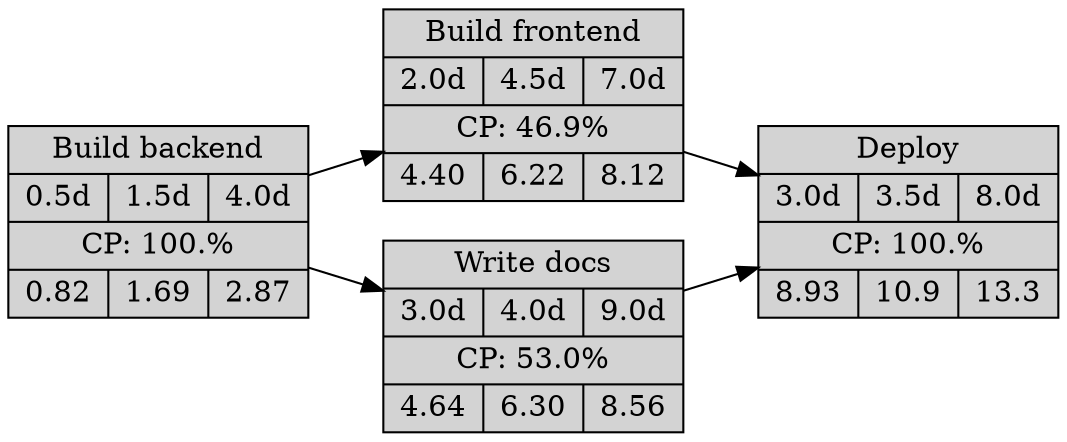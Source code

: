 digraph "" {
    graph [rankdir=LR];
    node [shape=record
         ,style=filled
         ,bgcolor=gray93
         ,height=0.1];
    graph [style=dashed
          ,labeljust=l];
    3 [label="Deploy|{3.0d|3.5d|8.0d}|CP:\ 100.%|{8.93|10.9|13.3}"];
    1 -> 3;
    2 -> 3;
    graph [style=dashed
          ,labeljust=l];
    2 [label="Write\ docs|{3.0d|4.0d|9.0d}|CP:\ 53.0%|{4.64|6.30|8.56}"];
    0 -> 2;
    graph [style=dashed
          ,labeljust=l];
    1 [label="Build\ frontend|{2.0d|4.5d|7.0d}|CP:\ 46.9%|{4.40|6.22|8.12}"];
    0 -> 1;
    graph [style=dashed
          ,labeljust=l];
    0 [label="Build\ backend|{0.5d|1.5d|4.0d}|CP:\ 100.%|{0.82|1.69|2.87}"];
}
